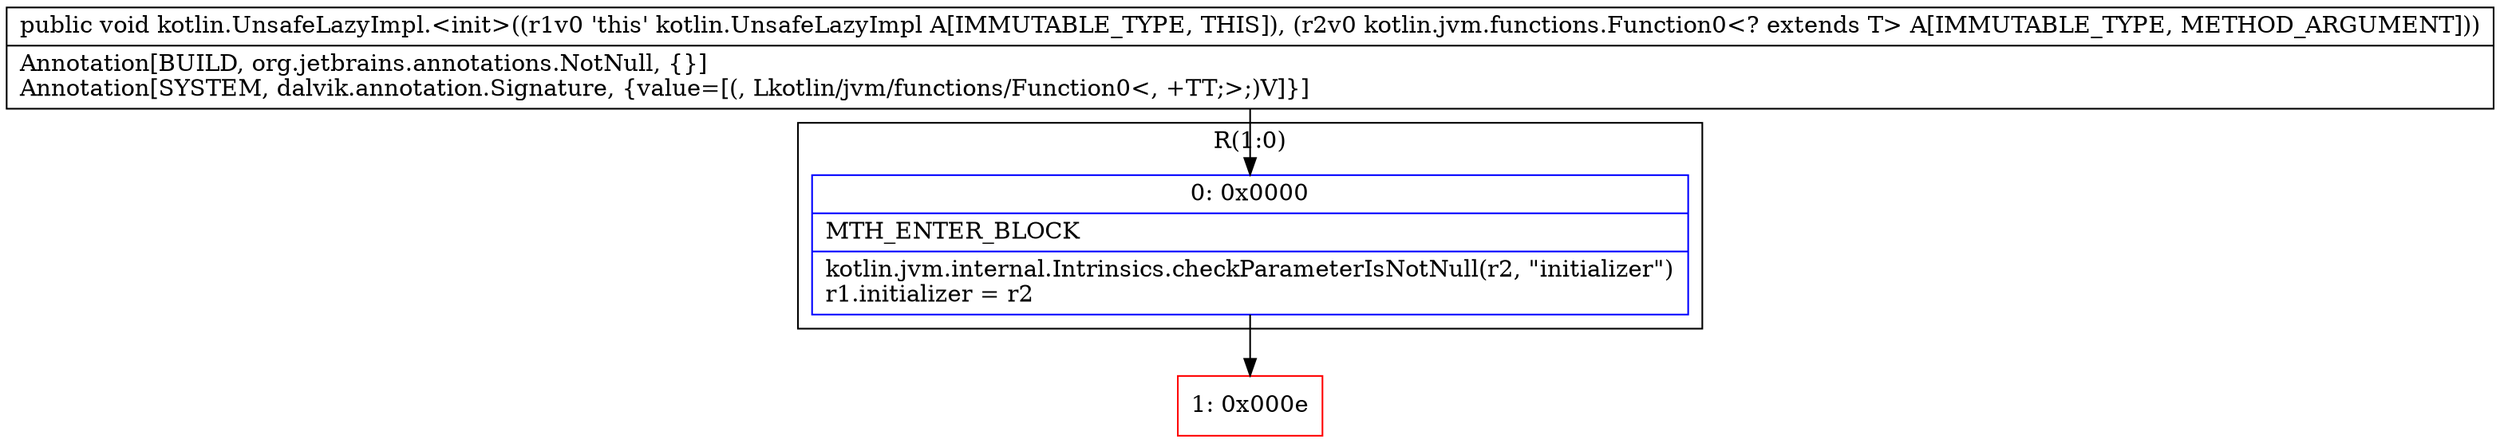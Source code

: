 digraph "CFG forkotlin.UnsafeLazyImpl.\<init\>(Lkotlin\/jvm\/functions\/Function0;)V" {
subgraph cluster_Region_78425646 {
label = "R(1:0)";
node [shape=record,color=blue];
Node_0 [shape=record,label="{0\:\ 0x0000|MTH_ENTER_BLOCK\l|kotlin.jvm.internal.Intrinsics.checkParameterIsNotNull(r2, \"initializer\")\lr1.initializer = r2\l}"];
}
Node_1 [shape=record,color=red,label="{1\:\ 0x000e}"];
MethodNode[shape=record,label="{public void kotlin.UnsafeLazyImpl.\<init\>((r1v0 'this' kotlin.UnsafeLazyImpl A[IMMUTABLE_TYPE, THIS]), (r2v0 kotlin.jvm.functions.Function0\<? extends T\> A[IMMUTABLE_TYPE, METHOD_ARGUMENT]))  | Annotation[BUILD, org.jetbrains.annotations.NotNull, \{\}]\lAnnotation[SYSTEM, dalvik.annotation.Signature, \{value=[(, Lkotlin\/jvm\/functions\/Function0\<, +TT;\>;)V]\}]\l}"];
MethodNode -> Node_0;
Node_0 -> Node_1;
}

